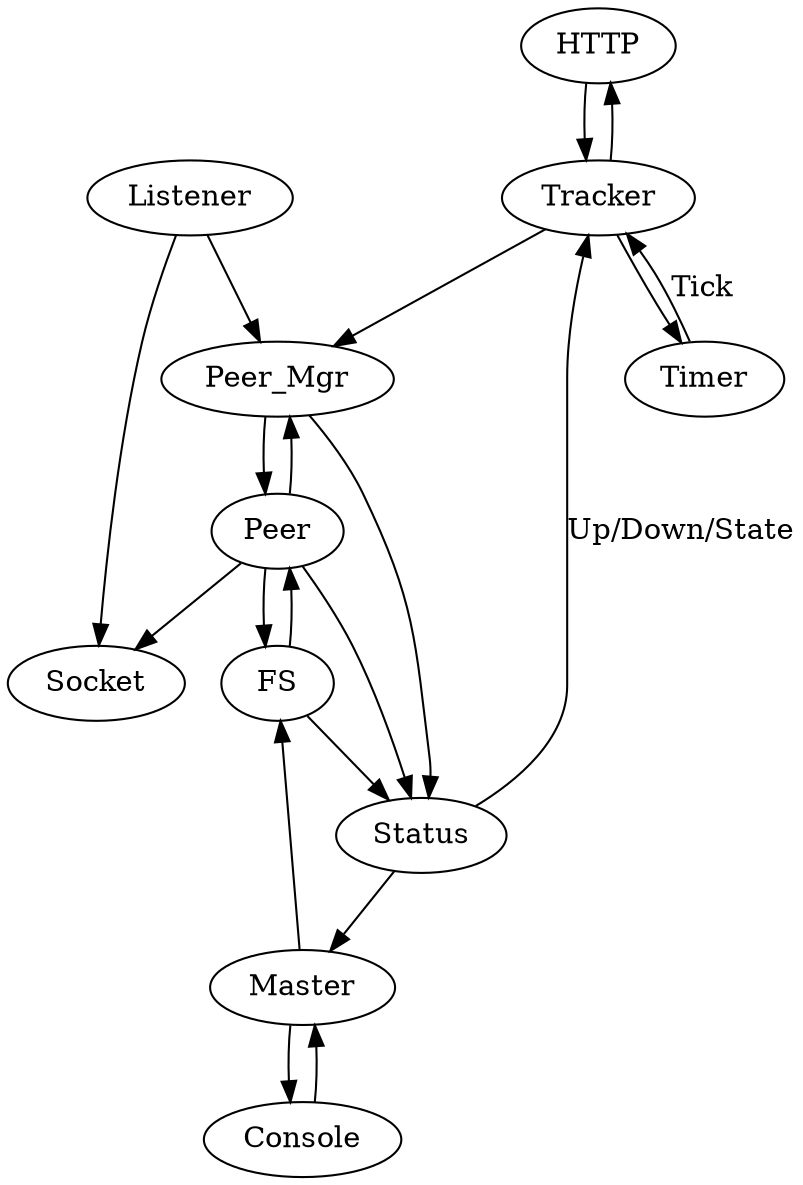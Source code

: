 digraph {

	HTTP;
	Tracker;
	Peer_Mgr;
	Peer;
	Socket;
	Status;
	FS;
	Master;
	Console;
	Timer;

	Tracker -> HTTP;
	HTTP    -> Tracker;

	Tracker -> Peer_Mgr;
	Tracker -> Timer;

	Timer -> Tracker [label="Tick"];

	Peer_Mgr -> Peer;
	Peer_Mgr -> Status;

	Peer -> Peer_Mgr;
	Peer -> Socket;
	Peer -> FS;
	Peer -> Status;

	FS -> Peer;
	FS -> Status;

	Master -> Console;
	Master -> FS;

	Console -> Master;

	Status -> Tracker [label="Up/Down/State"];
	Status -> Master;

	Listener -> Socket;
	Listener -> Peer_Mgr;
}